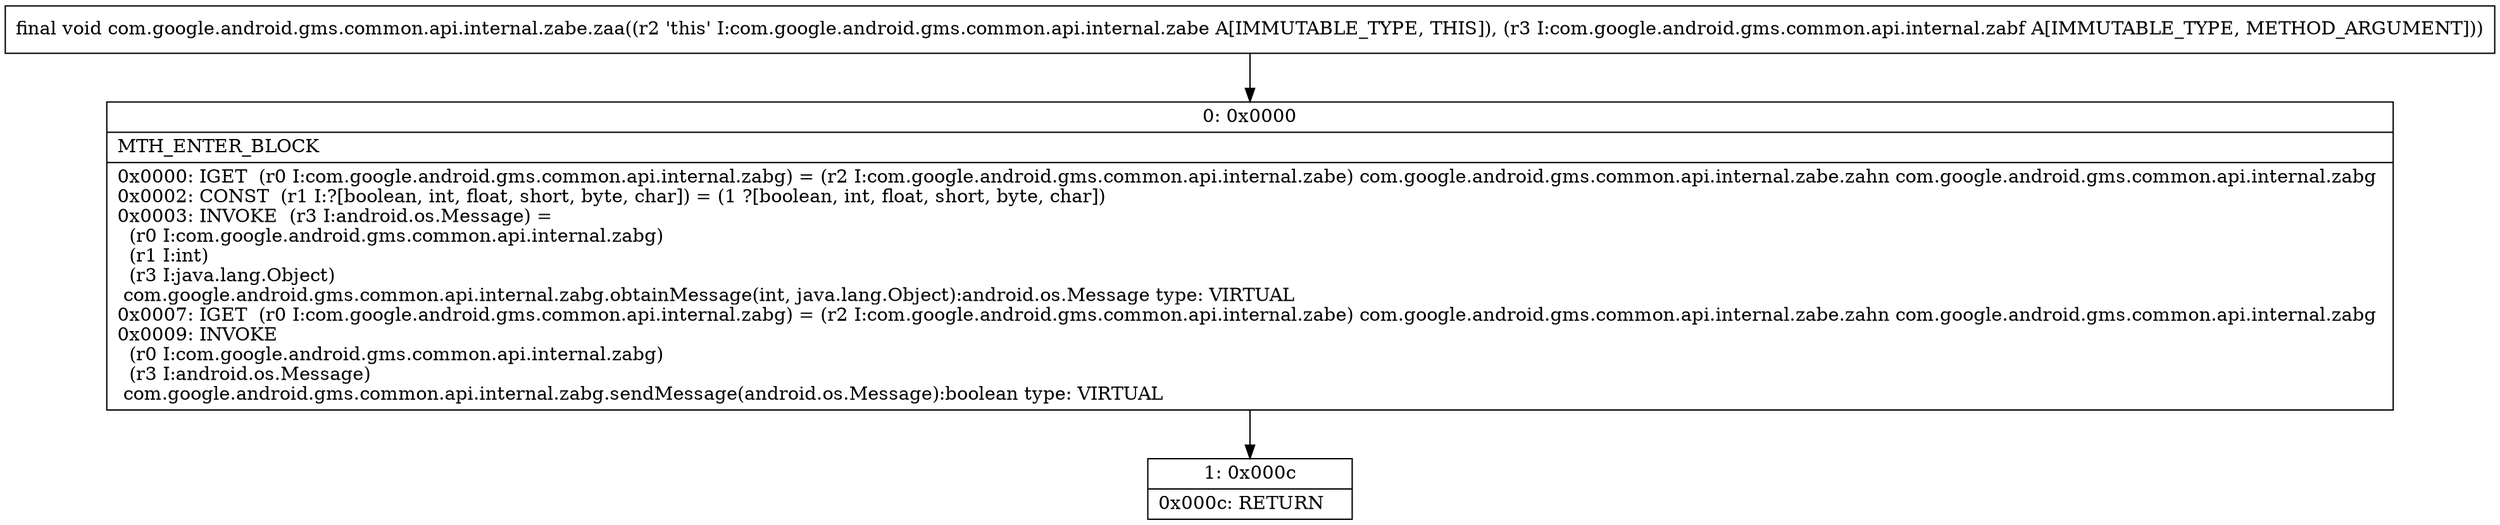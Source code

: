 digraph "CFG forcom.google.android.gms.common.api.internal.zabe.zaa(Lcom\/google\/android\/gms\/common\/api\/internal\/zabf;)V" {
Node_0 [shape=record,label="{0\:\ 0x0000|MTH_ENTER_BLOCK\l|0x0000: IGET  (r0 I:com.google.android.gms.common.api.internal.zabg) = (r2 I:com.google.android.gms.common.api.internal.zabe) com.google.android.gms.common.api.internal.zabe.zahn com.google.android.gms.common.api.internal.zabg \l0x0002: CONST  (r1 I:?[boolean, int, float, short, byte, char]) = (1 ?[boolean, int, float, short, byte, char]) \l0x0003: INVOKE  (r3 I:android.os.Message) = \l  (r0 I:com.google.android.gms.common.api.internal.zabg)\l  (r1 I:int)\l  (r3 I:java.lang.Object)\l com.google.android.gms.common.api.internal.zabg.obtainMessage(int, java.lang.Object):android.os.Message type: VIRTUAL \l0x0007: IGET  (r0 I:com.google.android.gms.common.api.internal.zabg) = (r2 I:com.google.android.gms.common.api.internal.zabe) com.google.android.gms.common.api.internal.zabe.zahn com.google.android.gms.common.api.internal.zabg \l0x0009: INVOKE  \l  (r0 I:com.google.android.gms.common.api.internal.zabg)\l  (r3 I:android.os.Message)\l com.google.android.gms.common.api.internal.zabg.sendMessage(android.os.Message):boolean type: VIRTUAL \l}"];
Node_1 [shape=record,label="{1\:\ 0x000c|0x000c: RETURN   \l}"];
MethodNode[shape=record,label="{final void com.google.android.gms.common.api.internal.zabe.zaa((r2 'this' I:com.google.android.gms.common.api.internal.zabe A[IMMUTABLE_TYPE, THIS]), (r3 I:com.google.android.gms.common.api.internal.zabf A[IMMUTABLE_TYPE, METHOD_ARGUMENT])) }"];
MethodNode -> Node_0;
Node_0 -> Node_1;
}

